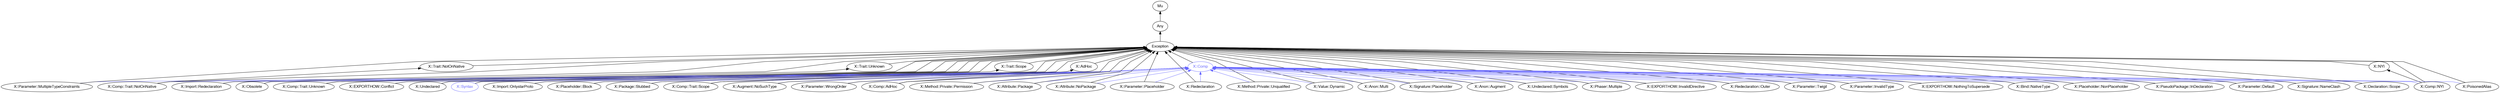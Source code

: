 digraph "perl6-type-graph" {
    rankdir=BT;
    splines=polyline;
    overlap=false; 
    // Types
    "X::Comp" [color="#6666FF", fontcolor="#6666FF", href="/type/X::Comp", fontname="FreeSans"];
    "Mu" [color="#000000", fontcolor="#000000", href="/type/Mu", fontname="FreeSans"];
    "Any" [color="#000000", fontcolor="#000000", href="/type/Any", fontname="FreeSans"];
    "Exception" [color="#000000", fontcolor="#000000", href="/type/Exception", fontname="FreeSans"];
    "X::Parameter::MultipleTypeConstraints" [color="#000000", fontcolor="#000000", href="/type/X::Parameter::MultipleTypeConstraints", fontname="FreeSans"];
    "X::Import::Redeclaration" [color="#000000", fontcolor="#000000", href="/type/X::Import::Redeclaration", fontname="FreeSans"];
    "X::Obsolete" [color="#000000", fontcolor="#000000", href="/type/X::Obsolete", fontname="FreeSans"];
    "X::EXPORTHOW::Conflict" [color="#000000", fontcolor="#000000", href="/type/X::EXPORTHOW::Conflict", fontname="FreeSans"];
    "X::Undeclared" [color="#000000", fontcolor="#000000", href="/type/X::Undeclared", fontname="FreeSans"];
    "X::Syntax" [color="#6666FF", fontcolor="#6666FF", href="/type/X::Syntax", fontname="FreeSans"];
    "X::Import::OnlystarProto" [color="#000000", fontcolor="#000000", href="/type/X::Import::OnlystarProto", fontname="FreeSans"];
    "X::Trait::NotOnNative" [color="#000000", fontcolor="#000000", href="/type/X::Trait::NotOnNative", fontname="FreeSans"];
    "X::Comp::Trait::NotOnNative" [color="#000000", fontcolor="#000000", href="/type/X::Comp::Trait::NotOnNative", fontname="FreeSans"];
    "X::Placeholder::Block" [color="#000000", fontcolor="#000000", href="/type/X::Placeholder::Block", fontname="FreeSans"];
    "X::Package::Stubbed" [color="#000000", fontcolor="#000000", href="/type/X::Package::Stubbed", fontname="FreeSans"];
    "X::Trait::Unknown" [color="#000000", fontcolor="#000000", href="/type/X::Trait::Unknown", fontname="FreeSans"];
    "X::Comp::Trait::Unknown" [color="#000000", fontcolor="#000000", href="/type/X::Comp::Trait::Unknown", fontname="FreeSans"];
    "X::Augment::NoSuchType" [color="#000000", fontcolor="#000000", href="/type/X::Augment::NoSuchType", fontname="FreeSans"];
    "X::Parameter::WrongOrder" [color="#000000", fontcolor="#000000", href="/type/X::Parameter::WrongOrder", fontname="FreeSans"];
    "X::Trait::Scope" [color="#000000", fontcolor="#000000", href="/type/X::Trait::Scope", fontname="FreeSans"];
    "X::Comp::Trait::Scope" [color="#000000", fontcolor="#000000", href="/type/X::Comp::Trait::Scope", fontname="FreeSans"];
    "X::AdHoc" [color="#000000", fontcolor="#000000", href="/type/X::AdHoc", fontname="FreeSans"];
    "X::Comp::AdHoc" [color="#000000", fontcolor="#000000", href="/type/X::Comp::AdHoc", fontname="FreeSans"];
    "X::Method::Private::Permission" [color="#000000", fontcolor="#000000", href="/type/X::Method::Private::Permission", fontname="FreeSans"];
    "X::Attribute::Package" [color="#000000", fontcolor="#000000", href="/type/X::Attribute::Package", fontname="FreeSans"];
    "X::Attribute::NoPackage" [color="#000000", fontcolor="#000000", href="/type/X::Attribute::NoPackage", fontname="FreeSans"];
    "X::Parameter::Placeholder" [color="#000000", fontcolor="#000000", href="/type/X::Parameter::Placeholder", fontname="FreeSans"];
    "X::Redeclaration" [color="#000000", fontcolor="#000000", href="/type/X::Redeclaration", fontname="FreeSans"];
    "X::Method::Private::Unqualified" [color="#000000", fontcolor="#000000", href="/type/X::Method::Private::Unqualified", fontname="FreeSans"];
    "X::Value::Dynamic" [color="#000000", fontcolor="#000000", href="/type/X::Value::Dynamic", fontname="FreeSans"];
    "X::Anon::Multi" [color="#000000", fontcolor="#000000", href="/type/X::Anon::Multi", fontname="FreeSans"];
    "X::Signature::Placeholder" [color="#000000", fontcolor="#000000", href="/type/X::Signature::Placeholder", fontname="FreeSans"];
    "X::Anon::Augment" [color="#000000", fontcolor="#000000", href="/type/X::Anon::Augment", fontname="FreeSans"];
    "X::Undeclared::Symbols" [color="#000000", fontcolor="#000000", href="/type/X::Undeclared::Symbols", fontname="FreeSans"];
    "X::Phaser::Multiple" [color="#000000", fontcolor="#000000", href="/type/X::Phaser::Multiple", fontname="FreeSans"];
    "X::EXPORTHOW::InvalidDirective" [color="#000000", fontcolor="#000000", href="/type/X::EXPORTHOW::InvalidDirective", fontname="FreeSans"];
    "X::Redeclaration::Outer" [color="#000000", fontcolor="#000000", href="/type/X::Redeclaration::Outer", fontname="FreeSans"];
    "X::Parameter::Twigil" [color="#000000", fontcolor="#000000", href="/type/X::Parameter::Twigil", fontname="FreeSans"];
    "X::Parameter::InvalidType" [color="#000000", fontcolor="#000000", href="/type/X::Parameter::InvalidType", fontname="FreeSans"];
    "X::EXPORTHOW::NothingToSupersede" [color="#000000", fontcolor="#000000", href="/type/X::EXPORTHOW::NothingToSupersede", fontname="FreeSans"];
    "X::Bind::NativeType" [color="#000000", fontcolor="#000000", href="/type/X::Bind::NativeType", fontname="FreeSans"];
    "X::Placeholder::NonPlaceholder" [color="#000000", fontcolor="#000000", href="/type/X::Placeholder::NonPlaceholder", fontname="FreeSans"];
    "X::PseudoPackage::InDeclaration" [color="#000000", fontcolor="#000000", href="/type/X::PseudoPackage::InDeclaration", fontname="FreeSans"];
    "X::Parameter::Default" [color="#000000", fontcolor="#000000", href="/type/X::Parameter::Default", fontname="FreeSans"];
    "X::Signature::NameClash" [color="#000000", fontcolor="#000000", href="/type/X::Signature::NameClash", fontname="FreeSans"];
    "X::NYI" [color="#000000", fontcolor="#000000", href="/type/X::NYI", fontname="FreeSans"];
    "X::Comp::NYI" [color="#000000", fontcolor="#000000", href="/type/X::Comp::NYI", fontname="FreeSans"];
    "X::Declaration::Scope" [color="#000000", fontcolor="#000000", href="/type/X::Declaration::Scope", fontname="FreeSans"];
    "X::PoisonedAlias" [color="#000000", fontcolor="#000000", href="/type/X::PoisonedAlias", fontname="FreeSans"];

    // Superclasses
    "X::Comp" -> "Exception" [color="#000000"];
    "Any" -> "Mu" [color="#000000"];
    "Exception" -> "Any" [color="#000000"];
    "X::Parameter::MultipleTypeConstraints" -> "Exception" [color="#000000"];
    "X::Import::Redeclaration" -> "Exception" [color="#000000"];
    "X::Obsolete" -> "Exception" [color="#000000"];
    "X::EXPORTHOW::Conflict" -> "Exception" [color="#000000"];
    "X::Undeclared" -> "Exception" [color="#000000"];
    "X::Syntax" -> "Exception" [color="#000000"];
    "X::Import::OnlystarProto" -> "Exception" [color="#000000"];
    "X::Trait::NotOnNative" -> "Exception" [color="#000000"];
    "X::Comp::Trait::NotOnNative" -> "X::Trait::NotOnNative" [color="#000000"];
    "X::Comp::Trait::NotOnNative" -> "Exception" [color="#000000"];
    "X::Placeholder::Block" -> "Exception" [color="#000000"];
    "X::Package::Stubbed" -> "Exception" [color="#000000"];
    "X::Trait::Unknown" -> "Exception" [color="#000000"];
    "X::Comp::Trait::Unknown" -> "X::Trait::Unknown" [color="#000000"];
    "X::Comp::Trait::Unknown" -> "Exception" [color="#000000"];
    "X::Augment::NoSuchType" -> "Exception" [color="#000000"];
    "X::Parameter::WrongOrder" -> "Exception" [color="#000000"];
    "X::Trait::Scope" -> "Exception" [color="#000000"];
    "X::Comp::Trait::Scope" -> "X::Trait::Scope" [color="#000000"];
    "X::Comp::Trait::Scope" -> "Exception" [color="#000000"];
    "X::AdHoc" -> "Exception" [color="#000000"];
    "X::Comp::AdHoc" -> "X::AdHoc" [color="#000000"];
    "X::Comp::AdHoc" -> "Exception" [color="#000000"];
    "X::Method::Private::Permission" -> "Exception" [color="#000000"];
    "X::Attribute::Package" -> "Exception" [color="#000000"];
    "X::Attribute::NoPackage" -> "Exception" [color="#000000"];
    "X::Parameter::Placeholder" -> "Exception" [color="#000000"];
    "X::Redeclaration" -> "Exception" [color="#000000"];
    "X::Method::Private::Unqualified" -> "Exception" [color="#000000"];
    "X::Value::Dynamic" -> "Exception" [color="#000000"];
    "X::Anon::Multi" -> "Exception" [color="#000000"];
    "X::Signature::Placeholder" -> "Exception" [color="#000000"];
    "X::Anon::Augment" -> "Exception" [color="#000000"];
    "X::Undeclared::Symbols" -> "Exception" [color="#000000"];
    "X::Phaser::Multiple" -> "Exception" [color="#000000"];
    "X::EXPORTHOW::InvalidDirective" -> "Exception" [color="#000000"];
    "X::Redeclaration::Outer" -> "Exception" [color="#000000"];
    "X::Parameter::Twigil" -> "Exception" [color="#000000"];
    "X::Parameter::InvalidType" -> "Exception" [color="#000000"];
    "X::EXPORTHOW::NothingToSupersede" -> "Exception" [color="#000000"];
    "X::Bind::NativeType" -> "Exception" [color="#000000"];
    "X::Placeholder::NonPlaceholder" -> "Exception" [color="#000000"];
    "X::PseudoPackage::InDeclaration" -> "Exception" [color="#000000"];
    "X::Parameter::Default" -> "Exception" [color="#000000"];
    "X::Signature::NameClash" -> "Exception" [color="#000000"];
    "X::NYI" -> "Exception" [color="#000000"];
    "X::Comp::NYI" -> "X::NYI" [color="#000000"];
    "X::Comp::NYI" -> "Exception" [color="#000000"];
    "X::Declaration::Scope" -> "Exception" [color="#000000"];
    "X::PoisonedAlias" -> "Exception" [color="#000000"];

    // Roles
    "X::Parameter::MultipleTypeConstraints" -> "X::Comp" [color="#6666FF"];
    "X::Import::Redeclaration" -> "X::Comp" [color="#6666FF"];
    "X::Obsolete" -> "X::Comp" [color="#6666FF"];
    "X::EXPORTHOW::Conflict" -> "X::Comp" [color="#6666FF"];
    "X::Undeclared" -> "X::Comp" [color="#6666FF"];
    "X::Syntax" -> "X::Comp" [color="#6666FF"];
    "X::Import::OnlystarProto" -> "X::Comp" [color="#6666FF"];
    "X::Comp::Trait::NotOnNative" -> "X::Comp" [color="#6666FF"];
    "X::Placeholder::Block" -> "X::Comp" [color="#6666FF"];
    "X::Package::Stubbed" -> "X::Comp" [color="#6666FF"];
    "X::Comp::Trait::Unknown" -> "X::Comp" [color="#6666FF"];
    "X::Augment::NoSuchType" -> "X::Comp" [color="#6666FF"];
    "X::Parameter::WrongOrder" -> "X::Comp" [color="#6666FF"];
    "X::Comp::Trait::Scope" -> "X::Comp" [color="#6666FF"];
    "X::Comp::AdHoc" -> "X::Comp" [color="#6666FF"];
    "X::Method::Private::Permission" -> "X::Comp" [color="#6666FF"];
    "X::Attribute::Package" -> "X::Comp" [color="#6666FF"];
    "X::Attribute::NoPackage" -> "X::Comp" [color="#6666FF"];
    "X::Parameter::Placeholder" -> "X::Comp" [color="#6666FF"];
    "X::Redeclaration" -> "X::Comp" [color="#6666FF"];
    "X::Method::Private::Unqualified" -> "X::Comp" [color="#6666FF"];
    "X::Value::Dynamic" -> "X::Comp" [color="#6666FF"];
    "X::Anon::Multi" -> "X::Comp" [color="#6666FF"];
    "X::Signature::Placeholder" -> "X::Comp" [color="#6666FF"];
    "X::Anon::Augment" -> "X::Comp" [color="#6666FF"];
    "X::Undeclared::Symbols" -> "X::Comp" [color="#6666FF"];
    "X::Phaser::Multiple" -> "X::Comp" [color="#6666FF"];
    "X::EXPORTHOW::InvalidDirective" -> "X::Comp" [color="#6666FF"];
    "X::Redeclaration::Outer" -> "X::Comp" [color="#6666FF"];
    "X::Parameter::Twigil" -> "X::Comp" [color="#6666FF"];
    "X::Parameter::InvalidType" -> "X::Comp" [color="#6666FF"];
    "X::EXPORTHOW::NothingToSupersede" -> "X::Comp" [color="#6666FF"];
    "X::Bind::NativeType" -> "X::Comp" [color="#6666FF"];
    "X::Placeholder::NonPlaceholder" -> "X::Comp" [color="#6666FF"];
    "X::PseudoPackage::InDeclaration" -> "X::Comp" [color="#6666FF"];
    "X::Parameter::Default" -> "X::Comp" [color="#6666FF"];
    "X::Signature::NameClash" -> "X::Comp" [color="#6666FF"];
    "X::Comp::NYI" -> "X::Comp" [color="#6666FF"];
    "X::Declaration::Scope" -> "X::Comp" [color="#6666FF"];
    "X::PoisonedAlias" -> "X::Comp" [color="#6666FF"];
}

